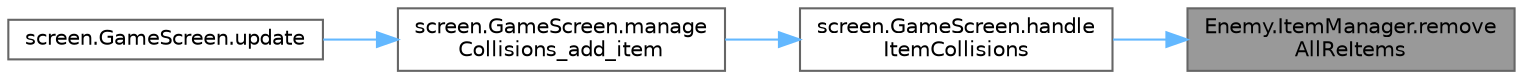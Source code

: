 digraph "Enemy.ItemManager.removeAllReItems"
{
 // LATEX_PDF_SIZE
  bgcolor="transparent";
  edge [fontname=Helvetica,fontsize=10,labelfontname=Helvetica,labelfontsize=10];
  node [fontname=Helvetica,fontsize=10,shape=box,height=0.2,width=0.4];
  rankdir="RL";
  Node1 [id="Node000001",label="Enemy.ItemManager.remove\lAllReItems",height=0.2,width=0.4,color="gray40", fillcolor="grey60", style="filled", fontcolor="black",tooltip=" "];
  Node1 -> Node2 [id="edge1_Node000001_Node000002",dir="back",color="steelblue1",style="solid",tooltip=" "];
  Node2 [id="Node000002",label="screen.GameScreen.handle\lItemCollisions",height=0.2,width=0.4,color="grey40", fillcolor="white", style="filled",URL="$classscreen_1_1_game_screen.html#aaa246e4bb4604682b7380845beab0e9f",tooltip=" "];
  Node2 -> Node3 [id="edge2_Node000002_Node000003",dir="back",color="steelblue1",style="solid",tooltip=" "];
  Node3 [id="Node000003",label="screen.GameScreen.manage\lCollisions_add_item",height=0.2,width=0.4,color="grey40", fillcolor="white", style="filled",URL="$classscreen_1_1_game_screen.html#a20e6975baf2786217ea22eabdcc4f3ce",tooltip="Manages collisions between bullets and ships."];
  Node3 -> Node4 [id="edge3_Node000003_Node000004",dir="back",color="steelblue1",style="solid",tooltip=" "];
  Node4 [id="Node000004",label="screen.GameScreen.update",height=0.2,width=0.4,color="grey40", fillcolor="white", style="filled",URL="$classscreen_1_1_game_screen.html#aea54bbc0cb5c6990c159be77532b94e0",tooltip="Updates the elements on screen and checks for events."];
}
